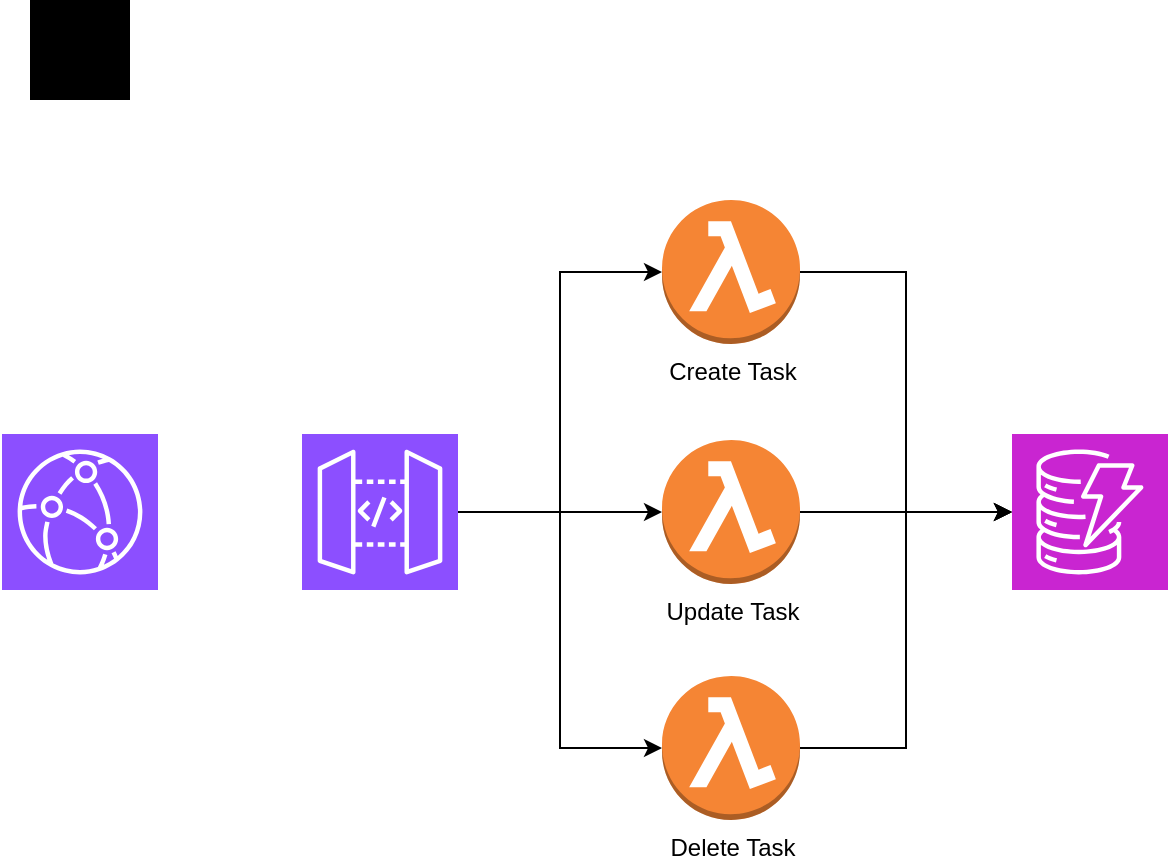 <mxfile version="25.0.3">
  <diagram id="Ht1M8jgEwFfnCIfOTk4-" name="Page-1">
    <mxGraphModel dx="1221" dy="733" grid="1" gridSize="10" guides="1" tooltips="1" connect="1" arrows="1" fold="1" page="1" pageScale="1" pageWidth="827" pageHeight="1169" math="0" shadow="0">
      <root>
        <mxCell id="0" />
        <mxCell id="1" parent="0" />
        <mxCell id="gAv8L8gz2XcpwjfKt5FL-9" style="edgeStyle=orthogonalEdgeStyle;rounded=0;orthogonalLoop=1;jettySize=auto;html=1;" edge="1" parent="1" source="gAv8L8gz2XcpwjfKt5FL-1" target="gAv8L8gz2XcpwjfKt5FL-6">
          <mxGeometry relative="1" as="geometry" />
        </mxCell>
        <mxCell id="gAv8L8gz2XcpwjfKt5FL-1" value="" style="sketch=0;points=[[0,0,0],[0.25,0,0],[0.5,0,0],[0.75,0,0],[1,0,0],[0,1,0],[0.25,1,0],[0.5,1,0],[0.75,1,0],[1,1,0],[0,0.25,0],[0,0.5,0],[0,0.75,0],[1,0.25,0],[1,0.5,0],[1,0.75,0]];outlineConnect=0;fontColor=#232F3E;fillColor=#8C4FFF;strokeColor=#ffffff;dashed=0;verticalLabelPosition=bottom;verticalAlign=top;align=center;html=1;fontSize=12;fontStyle=0;aspect=fixed;shape=mxgraph.aws4.resourceIcon;resIcon=mxgraph.aws4.api_gateway;" vertex="1" parent="1">
          <mxGeometry x="210" y="267" width="78" height="78" as="geometry" />
        </mxCell>
        <mxCell id="gAv8L8gz2XcpwjfKt5FL-2" value="" style="sketch=0;points=[[0,0,0],[0.25,0,0],[0.5,0,0],[0.75,0,0],[1,0,0],[0,1,0],[0.25,1,0],[0.5,1,0],[0.75,1,0],[1,1,0],[0,0.25,0],[0,0.5,0],[0,0.75,0],[1,0.25,0],[1,0.5,0],[1,0.75,0]];outlineConnect=0;fontColor=#232F3E;fillColor=#8C4FFF;strokeColor=#ffffff;dashed=0;verticalLabelPosition=bottom;verticalAlign=top;align=center;html=1;fontSize=12;fontStyle=0;aspect=fixed;shape=mxgraph.aws4.resourceIcon;resIcon=mxgraph.aws4.cloudfront;" vertex="1" parent="1">
          <mxGeometry x="60" y="267" width="78" height="78" as="geometry" />
        </mxCell>
        <mxCell id="gAv8L8gz2XcpwjfKt5FL-3" value="" style="sketch=0;verticalLabelPosition=bottom;sketch=0;aspect=fixed;html=1;verticalAlign=top;strokeColor=none;fillColor=#000000;align=center;outlineConnect=0;pointerEvents=1;shape=mxgraph.citrix2.dns;" vertex="1" parent="1">
          <mxGeometry x="74" y="50" width="50" height="50" as="geometry" />
        </mxCell>
        <mxCell id="gAv8L8gz2XcpwjfKt5FL-4" value="" style="sketch=0;points=[[0,0,0],[0.25,0,0],[0.5,0,0],[0.75,0,0],[1,0,0],[0,1,0],[0.25,1,0],[0.5,1,0],[0.75,1,0],[1,1,0],[0,0.25,0],[0,0.5,0],[0,0.75,0],[1,0.25,0],[1,0.5,0],[1,0.75,0]];outlineConnect=0;fontColor=#232F3E;fillColor=#C925D1;strokeColor=#ffffff;dashed=0;verticalLabelPosition=bottom;verticalAlign=top;align=center;html=1;fontSize=12;fontStyle=0;aspect=fixed;shape=mxgraph.aws4.resourceIcon;resIcon=mxgraph.aws4.dynamodb;" vertex="1" parent="1">
          <mxGeometry x="565" y="267" width="78" height="78" as="geometry" />
        </mxCell>
        <mxCell id="gAv8L8gz2XcpwjfKt5FL-5" value="Create Task" style="outlineConnect=0;dashed=0;verticalLabelPosition=bottom;verticalAlign=top;align=center;html=1;shape=mxgraph.aws3.lambda_function;fillColor=#F58534;gradientColor=none;" vertex="1" parent="1">
          <mxGeometry x="390" y="150" width="69" height="72" as="geometry" />
        </mxCell>
        <mxCell id="gAv8L8gz2XcpwjfKt5FL-12" style="edgeStyle=orthogonalEdgeStyle;rounded=0;orthogonalLoop=1;jettySize=auto;html=1;entryX=0;entryY=0.5;entryDx=0;entryDy=0;entryPerimeter=0;" edge="1" parent="1" source="gAv8L8gz2XcpwjfKt5FL-6" target="gAv8L8gz2XcpwjfKt5FL-4">
          <mxGeometry relative="1" as="geometry">
            <mxPoint x="520" y="306" as="targetPoint" />
          </mxGeometry>
        </mxCell>
        <mxCell id="gAv8L8gz2XcpwjfKt5FL-6" value="Update Task" style="outlineConnect=0;dashed=0;verticalLabelPosition=bottom;verticalAlign=top;align=center;html=1;shape=mxgraph.aws3.lambda_function;fillColor=#F58534;gradientColor=none;" vertex="1" parent="1">
          <mxGeometry x="390" y="270" width="69" height="72" as="geometry" />
        </mxCell>
        <mxCell id="gAv8L8gz2XcpwjfKt5FL-7" value="Delete Task" style="outlineConnect=0;dashed=0;verticalLabelPosition=bottom;verticalAlign=top;align=center;html=1;shape=mxgraph.aws3.lambda_function;fillColor=#F58534;gradientColor=none;" vertex="1" parent="1">
          <mxGeometry x="390" y="388" width="69" height="72" as="geometry" />
        </mxCell>
        <mxCell id="gAv8L8gz2XcpwjfKt5FL-8" style="edgeStyle=orthogonalEdgeStyle;rounded=0;orthogonalLoop=1;jettySize=auto;html=1;entryX=0;entryY=0.5;entryDx=0;entryDy=0;entryPerimeter=0;" edge="1" parent="1" source="gAv8L8gz2XcpwjfKt5FL-1" target="gAv8L8gz2XcpwjfKt5FL-5">
          <mxGeometry relative="1" as="geometry" />
        </mxCell>
        <mxCell id="gAv8L8gz2XcpwjfKt5FL-10" style="edgeStyle=orthogonalEdgeStyle;rounded=0;orthogonalLoop=1;jettySize=auto;html=1;entryX=0;entryY=0.5;entryDx=0;entryDy=0;entryPerimeter=0;" edge="1" parent="1" source="gAv8L8gz2XcpwjfKt5FL-1" target="gAv8L8gz2XcpwjfKt5FL-7">
          <mxGeometry relative="1" as="geometry" />
        </mxCell>
        <mxCell id="gAv8L8gz2XcpwjfKt5FL-11" style="edgeStyle=orthogonalEdgeStyle;rounded=0;orthogonalLoop=1;jettySize=auto;html=1;entryX=0;entryY=0.5;entryDx=0;entryDy=0;entryPerimeter=0;" edge="1" parent="1" source="gAv8L8gz2XcpwjfKt5FL-5" target="gAv8L8gz2XcpwjfKt5FL-4">
          <mxGeometry relative="1" as="geometry" />
        </mxCell>
        <mxCell id="gAv8L8gz2XcpwjfKt5FL-13" style="edgeStyle=orthogonalEdgeStyle;rounded=0;orthogonalLoop=1;jettySize=auto;html=1;entryX=0;entryY=0.5;entryDx=0;entryDy=0;entryPerimeter=0;" edge="1" parent="1" source="gAv8L8gz2XcpwjfKt5FL-7" target="gAv8L8gz2XcpwjfKt5FL-4">
          <mxGeometry relative="1" as="geometry" />
        </mxCell>
      </root>
    </mxGraphModel>
  </diagram>
</mxfile>

